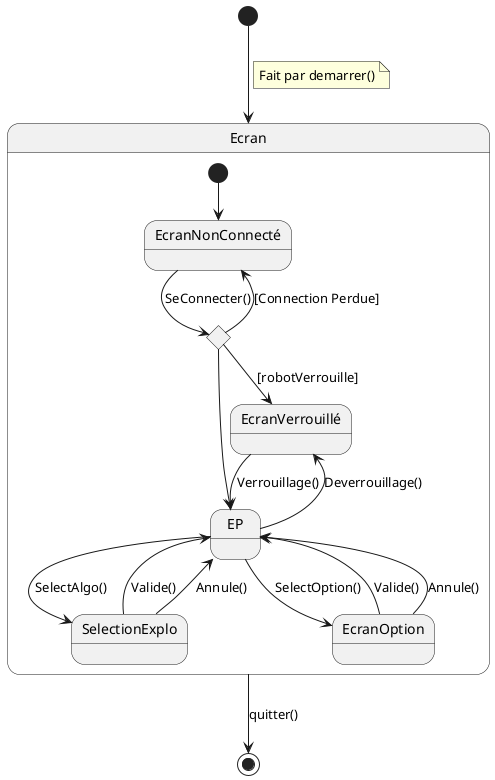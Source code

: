 @startuml

[*] --> Ecran
note on link
    Fait par demarrer()
end note
state Ecran {
    state "EcranNonConnecté" as EcranNonConnecté
    state "EP" as EP
    state "EcranVerrouillé" as EcranVerrouillé
    state "SelectionExplo" as SelectionExplo
     state "EcranOption" as EcranOption

    state c <<choice>>

    [*] --> EcranNonConnecté
    EcranNonConnecté --> c : SeConnecter()

    c --> EcranNonConnecté : [Connection Perdue]
    c --> EP
    c --> EcranVerrouillé : [robotVerrouille]
    EcranVerrouillé --> EP: Verrouillage()
    EP --> EcranVerrouillé :Deverrouillage()
    EP --> SelectionExplo : SelectAlgo()
    SelectionExplo --> EP : Valide()
    SelectionExplo --> EP : Annule()
    EP --> EcranOption :SelectOption()
    EcranOption --> EP :Valide()
    EcranOption --> EP :Annule()
}

Ecran --> [*] : quitter()

@enduml